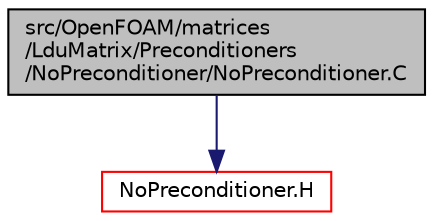 digraph "src/OpenFOAM/matrices/LduMatrix/Preconditioners/NoPreconditioner/NoPreconditioner.C"
{
  bgcolor="transparent";
  edge [fontname="Helvetica",fontsize="10",labelfontname="Helvetica",labelfontsize="10"];
  node [fontname="Helvetica",fontsize="10",shape=record];
  Node1 [label="src/OpenFOAM/matrices\l/LduMatrix/Preconditioners\l/NoPreconditioner/NoPreconditioner.C",height=0.2,width=0.4,color="black", fillcolor="grey75", style="filled", fontcolor="black"];
  Node1 -> Node2 [color="midnightblue",fontsize="10",style="solid",fontname="Helvetica"];
  Node2 [label="NoPreconditioner.H",height=0.2,width=0.4,color="red",URL="$a08322.html"];
}
